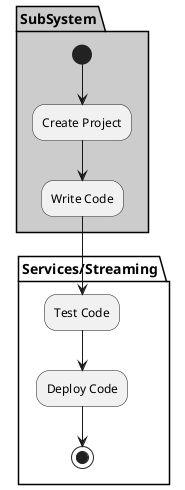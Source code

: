 @startuml

partition "Services/Streaming" {

}

partition SubSystem  #cccccc {
  (*) --> "Create Project"
  --> "Write Code"
}

partition "Services/Streaming" {
  "Write Code" --> "Test Code"
  "Test Code" --> "Deploy Code"
  "Deploy Code" --> (*)
}

@enduml
